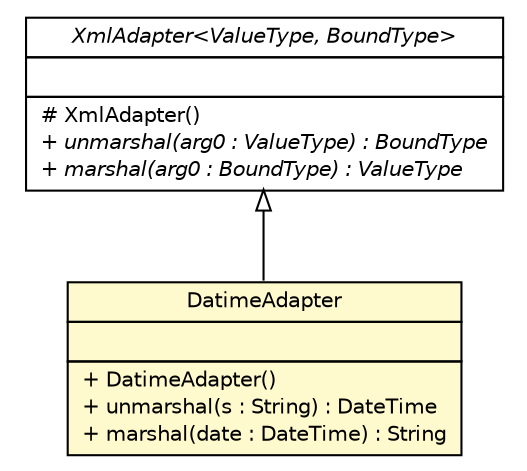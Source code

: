 #!/usr/local/bin/dot
#
# Class diagram 
# Generated by UMLGraph version R5_6-24-gf6e263 (http://www.umlgraph.org/)
#

digraph G {
	edge [fontname="Helvetica",fontsize=10,labelfontname="Helvetica",labelfontsize=10];
	node [fontname="Helvetica",fontsize=10,shape=plaintext];
	nodesep=0.25;
	ranksep=0.5;
	// cn.home1.oss.lib.common.JaxbUtils.DatimeAdapter
	c3697 [label=<<table title="cn.home1.oss.lib.common.JaxbUtils.DatimeAdapter" border="0" cellborder="1" cellspacing="0" cellpadding="2" port="p" bgcolor="lemonChiffon" href="./JaxbUtils.DatimeAdapter.html">
		<tr><td><table border="0" cellspacing="0" cellpadding="1">
<tr><td align="center" balign="center"> DatimeAdapter </td></tr>
		</table></td></tr>
		<tr><td><table border="0" cellspacing="0" cellpadding="1">
<tr><td align="left" balign="left">  </td></tr>
		</table></td></tr>
		<tr><td><table border="0" cellspacing="0" cellpadding="1">
<tr><td align="left" balign="left"> + DatimeAdapter() </td></tr>
<tr><td align="left" balign="left"> + unmarshal(s : String) : DateTime </td></tr>
<tr><td align="left" balign="left"> + marshal(date : DateTime) : String </td></tr>
		</table></td></tr>
		</table>>, URL="./JaxbUtils.DatimeAdapter.html", fontname="Helvetica", fontcolor="black", fontsize=10.0];
	//cn.home1.oss.lib.common.JaxbUtils.DatimeAdapter extends javax.xml.bind.annotation.adapters.XmlAdapter<java.lang.String, org.joda.time.DateTime>
	c3758:p -> c3697:p [dir=back,arrowtail=empty];
	// javax.xml.bind.annotation.adapters.XmlAdapter<ValueType, BoundType>
	c3758 [label=<<table title="javax.xml.bind.annotation.adapters.XmlAdapter" border="0" cellborder="1" cellspacing="0" cellpadding="2" port="p" href="http://java.sun.com/j2se/1.4.2/docs/api/javax/xml/bind/annotation/adapters/XmlAdapter.html">
		<tr><td><table border="0" cellspacing="0" cellpadding="1">
<tr><td align="center" balign="center"><font face="Helvetica-Oblique"> XmlAdapter&lt;ValueType, BoundType&gt; </font></td></tr>
		</table></td></tr>
		<tr><td><table border="0" cellspacing="0" cellpadding="1">
<tr><td align="left" balign="left">  </td></tr>
		</table></td></tr>
		<tr><td><table border="0" cellspacing="0" cellpadding="1">
<tr><td align="left" balign="left"> # XmlAdapter() </td></tr>
<tr><td align="left" balign="left"><font face="Helvetica-Oblique" point-size="10.0"> + unmarshal(arg0 : ValueType) : BoundType </font></td></tr>
<tr><td align="left" balign="left"><font face="Helvetica-Oblique" point-size="10.0"> + marshal(arg0 : BoundType) : ValueType </font></td></tr>
		</table></td></tr>
		</table>>, URL="http://java.sun.com/j2se/1.4.2/docs/api/javax/xml/bind/annotation/adapters/XmlAdapter.html", fontname="Helvetica", fontcolor="black", fontsize=10.0];
}

